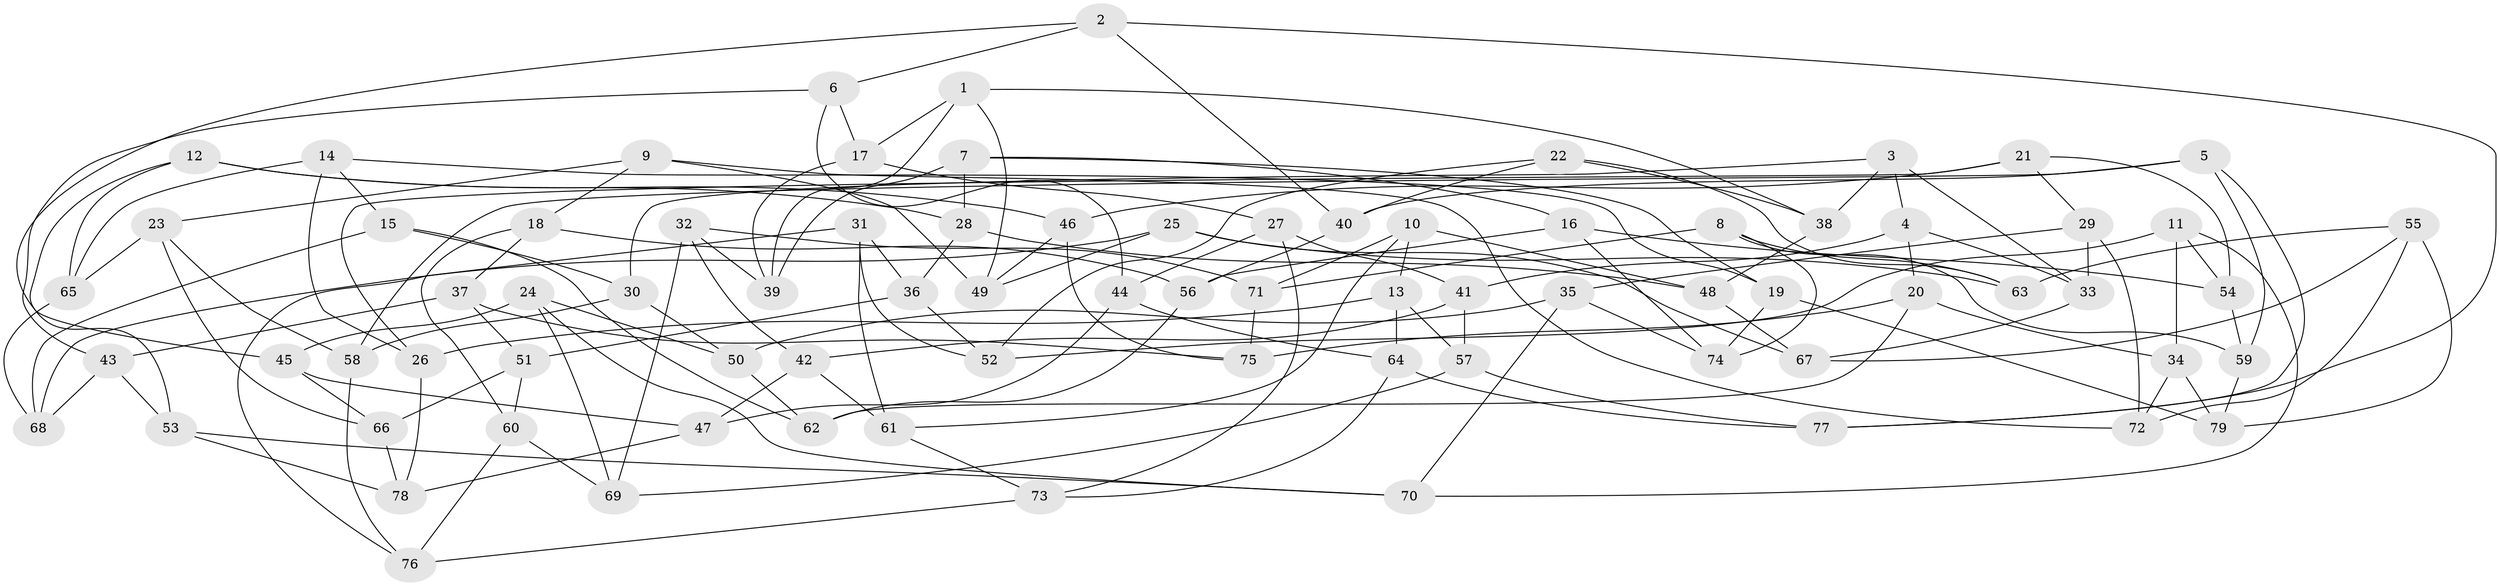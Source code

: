 // Generated by graph-tools (version 1.1) at 2025/11/02/27/25 16:11:42]
// undirected, 79 vertices, 158 edges
graph export_dot {
graph [start="1"]
  node [color=gray90,style=filled];
  1;
  2;
  3;
  4;
  5;
  6;
  7;
  8;
  9;
  10;
  11;
  12;
  13;
  14;
  15;
  16;
  17;
  18;
  19;
  20;
  21;
  22;
  23;
  24;
  25;
  26;
  27;
  28;
  29;
  30;
  31;
  32;
  33;
  34;
  35;
  36;
  37;
  38;
  39;
  40;
  41;
  42;
  43;
  44;
  45;
  46;
  47;
  48;
  49;
  50;
  51;
  52;
  53;
  54;
  55;
  56;
  57;
  58;
  59;
  60;
  61;
  62;
  63;
  64;
  65;
  66;
  67;
  68;
  69;
  70;
  71;
  72;
  73;
  74;
  75;
  76;
  77;
  78;
  79;
  1 -- 39;
  1 -- 38;
  1 -- 49;
  1 -- 17;
  2 -- 6;
  2 -- 77;
  2 -- 40;
  2 -- 45;
  3 -- 38;
  3 -- 30;
  3 -- 33;
  3 -- 4;
  4 -- 20;
  4 -- 33;
  4 -- 41;
  5 -- 58;
  5 -- 77;
  5 -- 59;
  5 -- 40;
  6 -- 17;
  6 -- 43;
  6 -- 44;
  7 -- 19;
  7 -- 28;
  7 -- 39;
  7 -- 16;
  8 -- 59;
  8 -- 63;
  8 -- 71;
  8 -- 74;
  9 -- 49;
  9 -- 18;
  9 -- 23;
  9 -- 72;
  10 -- 61;
  10 -- 71;
  10 -- 13;
  10 -- 48;
  11 -- 54;
  11 -- 34;
  11 -- 52;
  11 -- 70;
  12 -- 53;
  12 -- 65;
  12 -- 28;
  12 -- 46;
  13 -- 26;
  13 -- 57;
  13 -- 64;
  14 -- 26;
  14 -- 15;
  14 -- 19;
  14 -- 65;
  15 -- 68;
  15 -- 30;
  15 -- 62;
  16 -- 54;
  16 -- 74;
  16 -- 56;
  17 -- 27;
  17 -- 39;
  18 -- 56;
  18 -- 37;
  18 -- 60;
  19 -- 79;
  19 -- 74;
  20 -- 34;
  20 -- 75;
  20 -- 62;
  21 -- 46;
  21 -- 54;
  21 -- 29;
  21 -- 26;
  22 -- 63;
  22 -- 40;
  22 -- 38;
  22 -- 52;
  23 -- 66;
  23 -- 65;
  23 -- 58;
  24 -- 69;
  24 -- 70;
  24 -- 50;
  24 -- 45;
  25 -- 68;
  25 -- 63;
  25 -- 67;
  25 -- 49;
  26 -- 78;
  27 -- 41;
  27 -- 44;
  27 -- 73;
  28 -- 48;
  28 -- 36;
  29 -- 33;
  29 -- 72;
  29 -- 35;
  30 -- 58;
  30 -- 50;
  31 -- 52;
  31 -- 61;
  31 -- 36;
  31 -- 76;
  32 -- 69;
  32 -- 39;
  32 -- 42;
  32 -- 71;
  33 -- 67;
  34 -- 72;
  34 -- 79;
  35 -- 70;
  35 -- 74;
  35 -- 50;
  36 -- 51;
  36 -- 52;
  37 -- 51;
  37 -- 75;
  37 -- 43;
  38 -- 48;
  40 -- 56;
  41 -- 57;
  41 -- 42;
  42 -- 47;
  42 -- 61;
  43 -- 53;
  43 -- 68;
  44 -- 47;
  44 -- 64;
  45 -- 66;
  45 -- 47;
  46 -- 49;
  46 -- 75;
  47 -- 78;
  48 -- 67;
  50 -- 62;
  51 -- 66;
  51 -- 60;
  53 -- 78;
  53 -- 70;
  54 -- 59;
  55 -- 79;
  55 -- 63;
  55 -- 72;
  55 -- 67;
  56 -- 62;
  57 -- 77;
  57 -- 69;
  58 -- 76;
  59 -- 79;
  60 -- 69;
  60 -- 76;
  61 -- 73;
  64 -- 73;
  64 -- 77;
  65 -- 68;
  66 -- 78;
  71 -- 75;
  73 -- 76;
}
